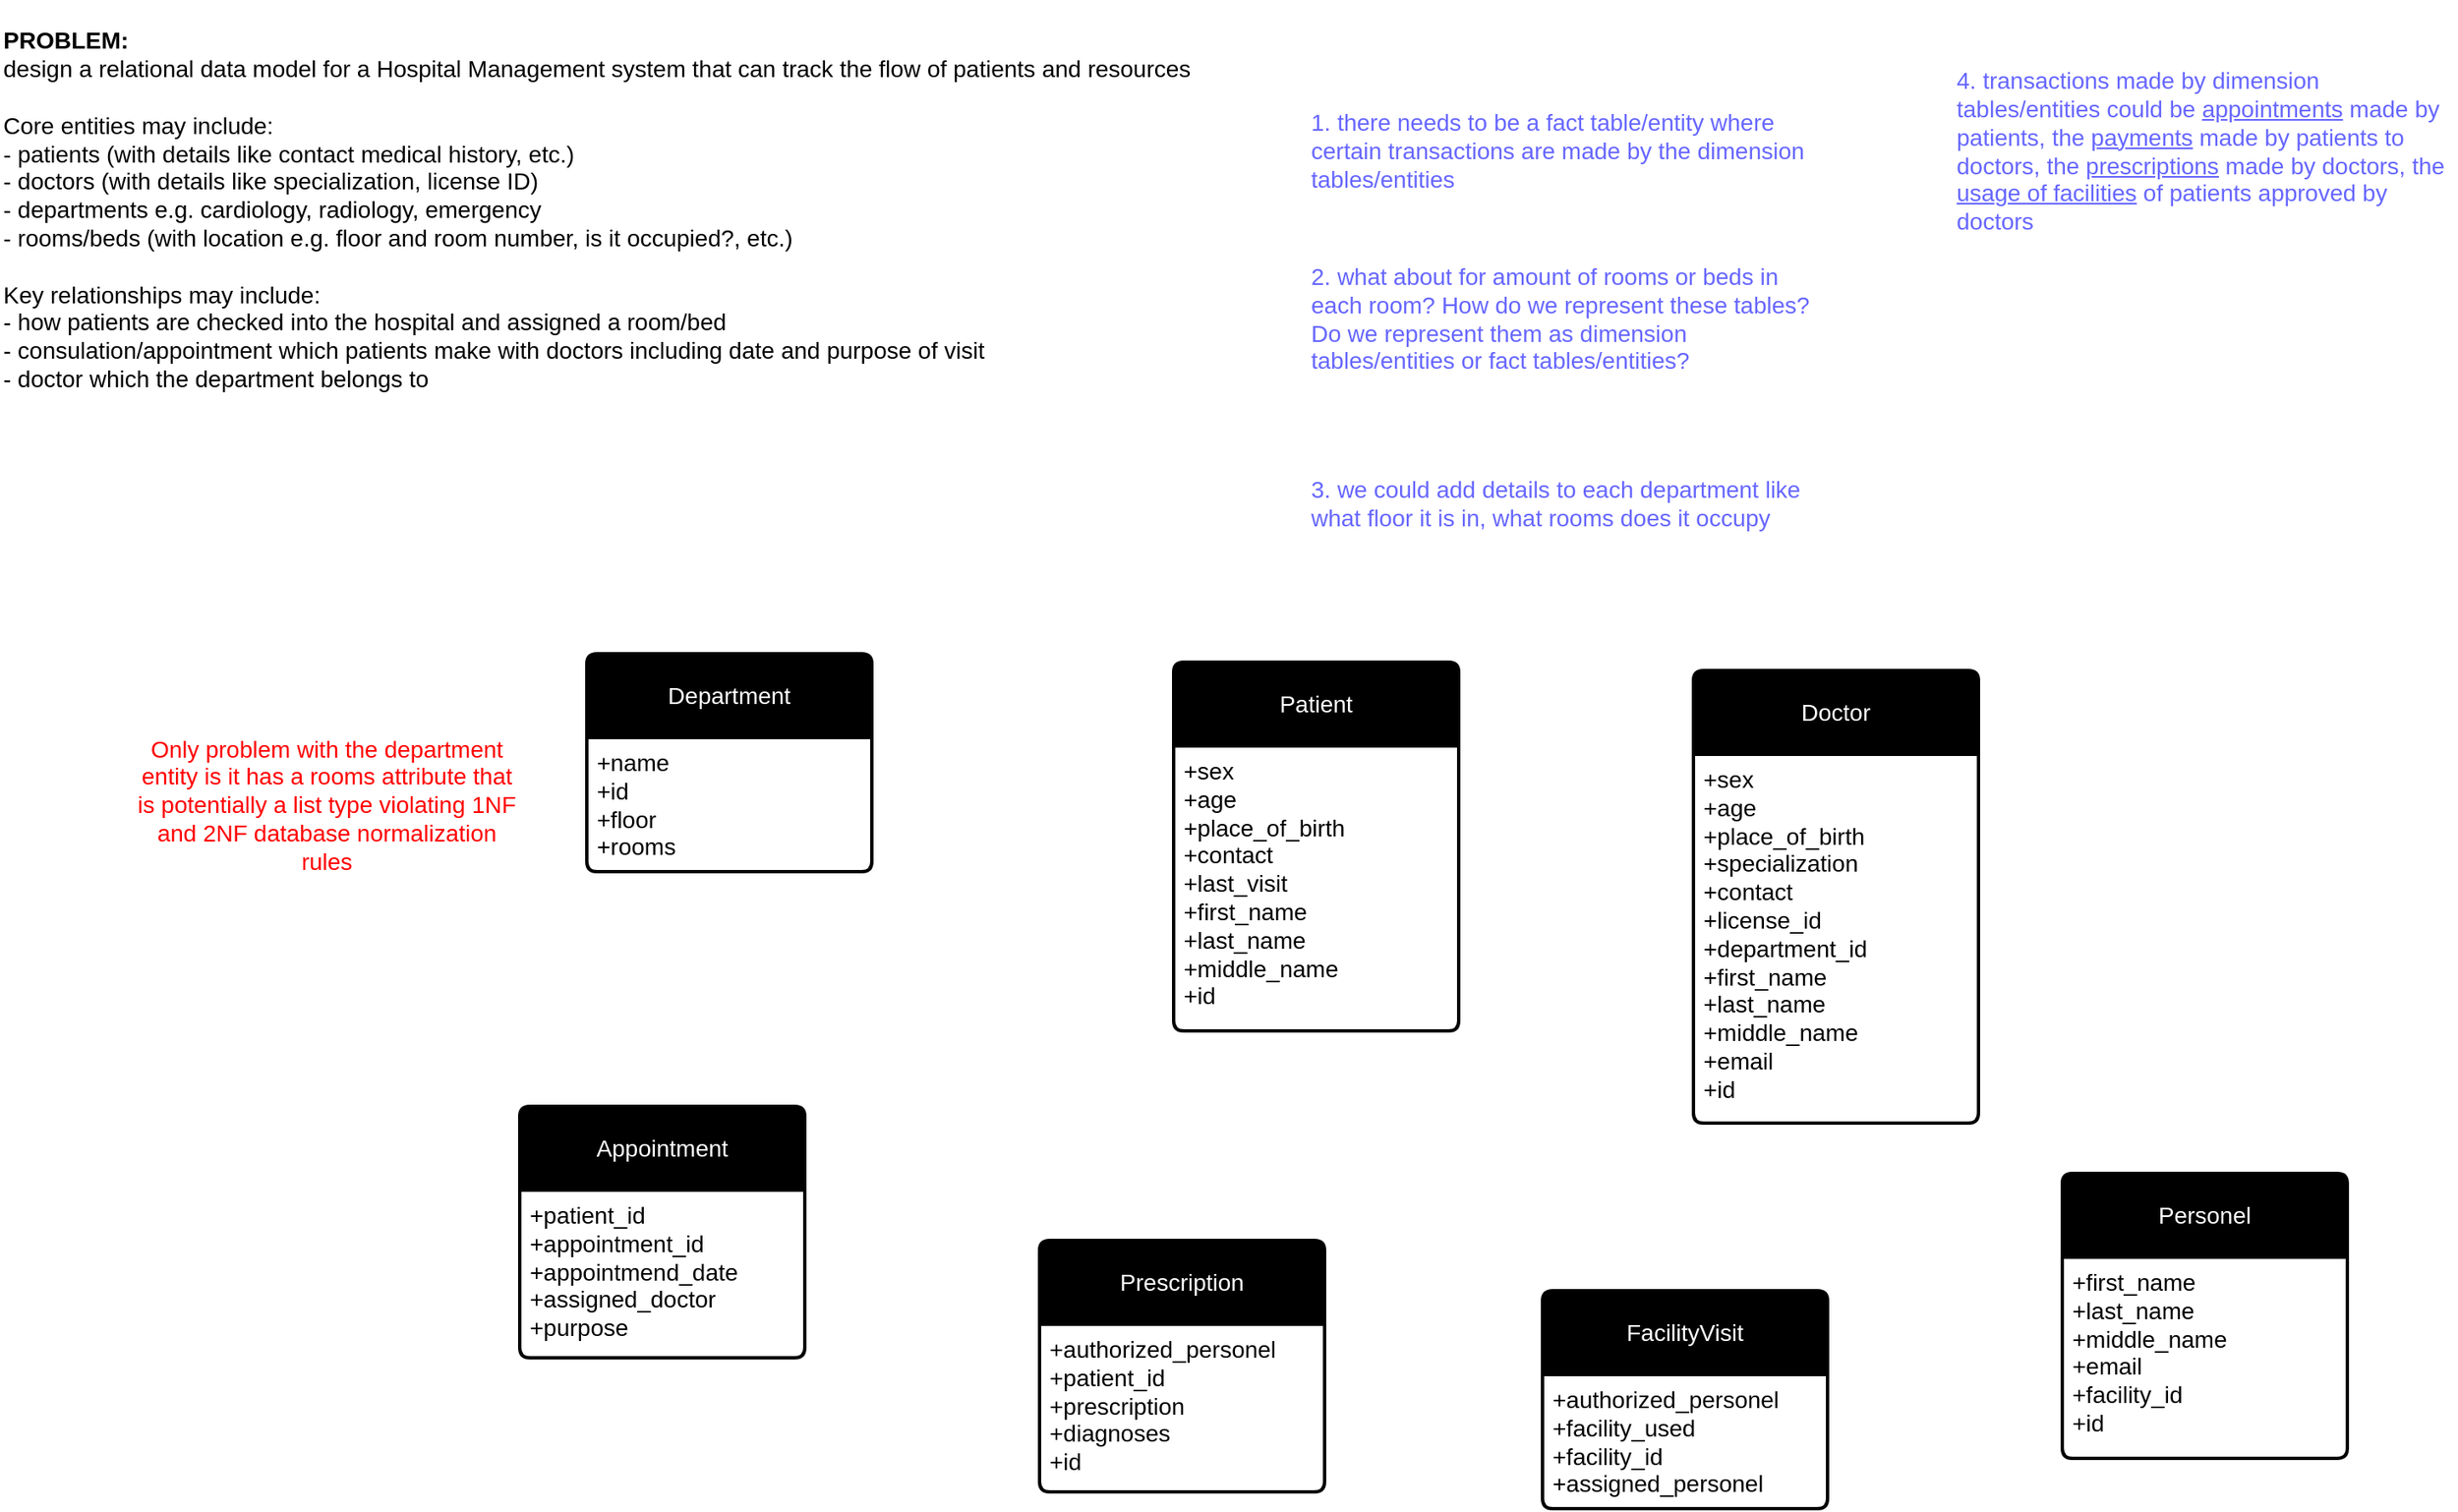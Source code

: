 <mxfile version="28.2.7">
  <diagram name="Page-1" id="xd23shvON2OgnjN9HKNj">
    <mxGraphModel dx="1895" dy="958" grid="1" gridSize="10" guides="1" tooltips="1" connect="1" arrows="1" fold="1" page="1" pageScale="1" pageWidth="850" pageHeight="1100" math="0" shadow="0">
      <root>
        <mxCell id="0" />
        <mxCell id="1" parent="0" />
        <mxCell id="D7DD2PTMReRadF5jAejt-17" value="&lt;font style=&quot;color: rgb(255, 255, 255);&quot;&gt;Department&lt;/font&gt;" style="swimlane;childLayout=stackLayout;horizontal=1;startSize=50;horizontalStack=0;rounded=1;fontSize=14;fontStyle=0;strokeWidth=2;resizeParent=0;resizeLast=1;shadow=0;dashed=0;align=center;arcSize=4;whiteSpace=wrap;html=1;fillColor=#000000;" vertex="1" parent="1">
          <mxGeometry x="420" y="440" width="170" height="130" as="geometry">
            <mxRectangle x="370" y="190" width="110" height="50" as="alternateBounds" />
          </mxGeometry>
        </mxCell>
        <mxCell id="D7DD2PTMReRadF5jAejt-18" value="&lt;font style=&quot;font-size: 14px;&quot;&gt;+name&lt;br&gt;+id&lt;br&gt;+floor&lt;/font&gt;&lt;div&gt;&lt;font style=&quot;font-size: 14px;&quot;&gt;+rooms&lt;/font&gt;&lt;/div&gt;" style="align=left;strokeColor=none;fillColor=none;spacingLeft=4;spacingRight=4;fontSize=12;verticalAlign=top;resizable=0;rotatable=0;part=1;html=1;whiteSpace=wrap;" vertex="1" parent="D7DD2PTMReRadF5jAejt-17">
          <mxGeometry y="50" width="170" height="80" as="geometry" />
        </mxCell>
        <mxCell id="D7DD2PTMReRadF5jAejt-19" value="&lt;font style=&quot;color: rgb(255, 255, 255);&quot;&gt;Patient&lt;/font&gt;" style="swimlane;childLayout=stackLayout;horizontal=1;startSize=50;horizontalStack=0;rounded=1;fontSize=14;fontStyle=0;strokeWidth=2;resizeParent=0;resizeLast=1;shadow=0;dashed=0;align=center;arcSize=4;whiteSpace=wrap;html=1;fillColor=#000000;" vertex="1" parent="1">
          <mxGeometry x="770" y="445" width="170" height="220" as="geometry" />
        </mxCell>
        <mxCell id="D7DD2PTMReRadF5jAejt-20" value="&lt;font style=&quot;font-size: 14px;&quot;&gt;+sex&lt;br&gt;+age&lt;br&gt;+place_of_birth&lt;/font&gt;&lt;div&gt;&lt;font style=&quot;font-size: 14px;&quot;&gt;+contact&lt;/font&gt;&lt;/div&gt;&lt;div&gt;&lt;font style=&quot;font-size: 14px;&quot;&gt;+last_visit&lt;/font&gt;&lt;/div&gt;&lt;div&gt;&lt;font style=&quot;font-size: 14px;&quot;&gt;+first_name&lt;/font&gt;&lt;/div&gt;&lt;div&gt;&lt;font style=&quot;font-size: 14px;&quot;&gt;+last_name&lt;/font&gt;&lt;/div&gt;&lt;div&gt;&lt;font style=&quot;font-size: 14px;&quot;&gt;+middle_name&lt;/font&gt;&lt;/div&gt;&lt;div&gt;&lt;font style=&quot;font-size: 14px;&quot;&gt;+id&lt;/font&gt;&lt;/div&gt;" style="align=left;strokeColor=none;fillColor=none;spacingLeft=4;spacingRight=4;fontSize=12;verticalAlign=top;resizable=0;rotatable=0;part=1;html=1;whiteSpace=wrap;" vertex="1" parent="D7DD2PTMReRadF5jAejt-19">
          <mxGeometry y="50" width="170" height="170" as="geometry" />
        </mxCell>
        <mxCell id="D7DD2PTMReRadF5jAejt-21" value="&lt;font style=&quot;color: rgb(255, 255, 255);&quot;&gt;Doctor&lt;/font&gt;" style="swimlane;childLayout=stackLayout;horizontal=1;startSize=50;horizontalStack=0;rounded=1;fontSize=14;fontStyle=0;strokeWidth=2;resizeParent=0;resizeLast=1;shadow=0;dashed=0;align=center;arcSize=4;whiteSpace=wrap;html=1;fillColor=#000000;" vertex="1" parent="1">
          <mxGeometry x="1080" y="450" width="170" height="270" as="geometry" />
        </mxCell>
        <mxCell id="D7DD2PTMReRadF5jAejt-22" value="&lt;font style=&quot;font-size: 14px;&quot;&gt;+sex&lt;br&gt;+age&lt;br&gt;+place_of_birth&lt;/font&gt;&lt;div&gt;&lt;span style=&quot;font-size: 14px;&quot;&gt;+specialization&lt;/span&gt;&lt;/div&gt;&lt;div&gt;&lt;div&gt;&lt;font style=&quot;font-size: 14px;&quot;&gt;+contact&lt;/font&gt;&lt;/div&gt;&lt;div&gt;&lt;font style=&quot;font-size: 14px;&quot;&gt;+license_id&lt;/font&gt;&lt;/div&gt;&lt;div&gt;&lt;font style=&quot;font-size: 14px;&quot;&gt;+department_id&lt;/font&gt;&lt;/div&gt;&lt;div&gt;&lt;font style=&quot;font-size: 14px;&quot;&gt;+first_name&lt;/font&gt;&lt;/div&gt;&lt;div&gt;&lt;font style=&quot;font-size: 14px;&quot;&gt;+last_name&lt;/font&gt;&lt;/div&gt;&lt;div&gt;&lt;font style=&quot;font-size: 14px;&quot;&gt;+middle_name&lt;/font&gt;&lt;/div&gt;&lt;div&gt;&lt;font style=&quot;font-size: 14px;&quot;&gt;+email&lt;/font&gt;&lt;/div&gt;&lt;div&gt;&lt;font style=&quot;font-size: 14px;&quot;&gt;+id&lt;/font&gt;&lt;/div&gt;&lt;/div&gt;" style="align=left;strokeColor=none;fillColor=none;spacingLeft=4;spacingRight=4;fontSize=12;verticalAlign=top;resizable=0;rotatable=0;part=1;html=1;whiteSpace=wrap;" vertex="1" parent="D7DD2PTMReRadF5jAejt-21">
          <mxGeometry y="50" width="170" height="220" as="geometry" />
        </mxCell>
        <mxCell id="D7DD2PTMReRadF5jAejt-23" value="&lt;font style=&quot;color: rgb(255, 255, 255);&quot;&gt;FacilityVisit&lt;/font&gt;" style="swimlane;childLayout=stackLayout;horizontal=1;startSize=50;horizontalStack=0;rounded=1;fontSize=14;fontStyle=0;strokeWidth=2;resizeParent=0;resizeLast=1;shadow=0;dashed=0;align=center;arcSize=4;whiteSpace=wrap;html=1;fillColor=#000000;" vertex="1" parent="1">
          <mxGeometry x="990" y="820" width="170" height="130" as="geometry" />
        </mxCell>
        <mxCell id="D7DD2PTMReRadF5jAejt-24" value="&lt;font style=&quot;font-size: 14px;&quot;&gt;+authorized_personel&lt;br&gt;+facility_used&lt;br&gt;+facility_id&lt;/font&gt;&lt;div&gt;&lt;font style=&quot;font-size: 14px;&quot;&gt;+assigned_personel&lt;/font&gt;&lt;/div&gt;" style="align=left;strokeColor=none;fillColor=none;spacingLeft=4;spacingRight=4;fontSize=12;verticalAlign=top;resizable=0;rotatable=0;part=1;html=1;whiteSpace=wrap;" vertex="1" parent="D7DD2PTMReRadF5jAejt-23">
          <mxGeometry y="50" width="170" height="80" as="geometry" />
        </mxCell>
        <mxCell id="D7DD2PTMReRadF5jAejt-25" value="&lt;font style=&quot;color: rgb(255, 255, 255);&quot;&gt;Prescription&lt;/font&gt;" style="swimlane;childLayout=stackLayout;horizontal=1;startSize=50;horizontalStack=0;rounded=1;fontSize=14;fontStyle=0;strokeWidth=2;resizeParent=0;resizeLast=1;shadow=0;dashed=0;align=center;arcSize=4;whiteSpace=wrap;html=1;fillColor=#000000;" vertex="1" parent="1">
          <mxGeometry x="690" y="790" width="170" height="150" as="geometry" />
        </mxCell>
        <mxCell id="D7DD2PTMReRadF5jAejt-26" value="&lt;font style=&quot;font-size: 14px;&quot;&gt;+authorized_personel&lt;br&gt;+patient_id&lt;br&gt;+prescription&lt;/font&gt;&lt;div&gt;&lt;font style=&quot;font-size: 14px;&quot;&gt;+diagnoses&lt;/font&gt;&lt;/div&gt;&lt;div&gt;&lt;font style=&quot;font-size: 14px;&quot;&gt;+id&lt;/font&gt;&lt;/div&gt;" style="align=left;strokeColor=none;fillColor=none;spacingLeft=4;spacingRight=4;fontSize=12;verticalAlign=top;resizable=0;rotatable=0;part=1;html=1;whiteSpace=wrap;" vertex="1" parent="D7DD2PTMReRadF5jAejt-25">
          <mxGeometry y="50" width="170" height="100" as="geometry" />
        </mxCell>
        <mxCell id="D7DD2PTMReRadF5jAejt-27" value="&lt;font style=&quot;color: rgb(255, 255, 255);&quot;&gt;Personel&lt;/font&gt;" style="swimlane;childLayout=stackLayout;horizontal=1;startSize=50;horizontalStack=0;rounded=1;fontSize=14;fontStyle=0;strokeWidth=2;resizeParent=0;resizeLast=1;shadow=0;dashed=0;align=center;arcSize=4;whiteSpace=wrap;html=1;fillColor=#000000;" vertex="1" parent="1">
          <mxGeometry x="1300" y="750" width="170" height="170" as="geometry" />
        </mxCell>
        <mxCell id="D7DD2PTMReRadF5jAejt-28" value="&lt;font style=&quot;font-size: 14px;&quot;&gt;+first_name&lt;br&gt;+last_name&lt;br&gt;+middle_name&lt;/font&gt;&lt;div&gt;&lt;font style=&quot;font-size: 14px;&quot;&gt;+email&lt;/font&gt;&lt;/div&gt;&lt;div&gt;&lt;font style=&quot;font-size: 14px;&quot;&gt;+facility_id&lt;/font&gt;&lt;/div&gt;&lt;div&gt;&lt;font style=&quot;font-size: 14px;&quot;&gt;+id&lt;/font&gt;&lt;/div&gt;" style="align=left;strokeColor=none;fillColor=none;spacingLeft=4;spacingRight=4;fontSize=12;verticalAlign=top;resizable=0;rotatable=0;part=1;html=1;whiteSpace=wrap;" vertex="1" parent="D7DD2PTMReRadF5jAejt-27">
          <mxGeometry y="50" width="170" height="120" as="geometry" />
        </mxCell>
        <mxCell id="D7DD2PTMReRadF5jAejt-29" value="&lt;font style=&quot;color: rgb(255, 255, 255);&quot;&gt;Appointment&lt;/font&gt;" style="swimlane;childLayout=stackLayout;horizontal=1;startSize=50;horizontalStack=0;rounded=1;fontSize=14;fontStyle=0;strokeWidth=2;resizeParent=0;resizeLast=1;shadow=0;dashed=0;align=center;arcSize=4;whiteSpace=wrap;html=1;fillColor=#000000;" vertex="1" parent="1">
          <mxGeometry x="380" y="710" width="170" height="150" as="geometry" />
        </mxCell>
        <mxCell id="D7DD2PTMReRadF5jAejt-30" value="&lt;font style=&quot;font-size: 14px;&quot;&gt;+patient_id&lt;br&gt;+appointment_id&lt;br&gt;+appointmend_date&lt;/font&gt;&lt;div&gt;&lt;font style=&quot;font-size: 14px;&quot;&gt;+assigned_doctor&lt;/font&gt;&lt;/div&gt;&lt;div&gt;&lt;font style=&quot;font-size: 14px;&quot;&gt;+purpose&lt;/font&gt;&lt;/div&gt;" style="align=left;strokeColor=none;fillColor=none;spacingLeft=4;spacingRight=4;fontSize=12;verticalAlign=top;resizable=0;rotatable=0;part=1;html=1;whiteSpace=wrap;" vertex="1" parent="D7DD2PTMReRadF5jAejt-29">
          <mxGeometry y="50" width="170" height="100" as="geometry" />
        </mxCell>
        <mxCell id="D7DD2PTMReRadF5jAejt-35" value="&lt;font style=&quot;font-size: 14px; color: rgb(255, 0, 0);&quot;&gt;Only problem with the department entity is it has a rooms attribute that is potentially a list type violating 1NF and 2NF database normalization rules&lt;/font&gt;" style="text;html=1;whiteSpace=wrap;strokeColor=none;fillColor=none;align=center;verticalAlign=middle;rounded=0;" vertex="1" parent="1">
          <mxGeometry x="150" y="460" width="230" height="140" as="geometry" />
        </mxCell>
        <mxCell id="D7DD2PTMReRadF5jAejt-36" value="&lt;div&gt;&lt;span style=&quot;font-size: 14px;&quot;&gt;&lt;b&gt;PROBLEM:&lt;/b&gt;&lt;/span&gt;&lt;/div&gt;&lt;div&gt;&lt;span style=&quot;font-size: 14px;&quot;&gt;design a relational data model for a Hospital Management system that can track the flow of patients and resources&lt;/span&gt;&lt;/div&gt;&lt;div&gt;&lt;span style=&quot;font-size: 14px;&quot;&gt;&lt;br&gt;&lt;/span&gt;&lt;/div&gt;&lt;div&gt;&lt;span style=&quot;font-size: 14px;&quot;&gt;Core entities may include:&lt;/span&gt;&lt;/div&gt;&lt;div&gt;&lt;span style=&quot;font-size: 14px;&quot;&gt;- patients (with details like contact medical history, etc.)&lt;/span&gt;&lt;/div&gt;&lt;div&gt;&lt;span style=&quot;font-size: 14px;&quot;&gt;- doctors (with details like specialization, license ID)&lt;/span&gt;&lt;/div&gt;&lt;div&gt;&lt;span style=&quot;font-size: 14px;&quot;&gt;- departments e.g. cardiology, radiology, emergency&lt;/span&gt;&lt;/div&gt;&lt;div&gt;&lt;span style=&quot;font-size: 14px;&quot;&gt;- rooms/beds (with location e.g. floor and room number, is it occupied?, etc.)&lt;/span&gt;&lt;/div&gt;&lt;div&gt;&lt;span style=&quot;font-size: 14px;&quot;&gt;&lt;br&gt;&lt;/span&gt;&lt;/div&gt;&lt;div&gt;&lt;span style=&quot;font-size: 14px;&quot;&gt;Key relationships may include:&lt;/span&gt;&lt;/div&gt;&lt;div&gt;&lt;span style=&quot;font-size: 14px;&quot;&gt;- how patients are checked into the hospital and assigned a room/bed&lt;/span&gt;&lt;/div&gt;&lt;div&gt;&lt;span style=&quot;font-size: 14px;&quot;&gt;- consulation/appointment which patients make with doctors including date and purpose of visit&lt;/span&gt;&lt;/div&gt;&lt;div&gt;&lt;span style=&quot;font-size: 14px;&quot;&gt;- doctor which the department belongs to&lt;/span&gt;&lt;/div&gt;" style="text;html=1;whiteSpace=wrap;strokeColor=none;fillColor=none;align=left;verticalAlign=middle;rounded=0;" vertex="1" parent="1">
          <mxGeometry x="70" y="50" width="770" height="250" as="geometry" />
        </mxCell>
        <mxCell id="D7DD2PTMReRadF5jAejt-37" value="&lt;font style=&quot;font-size: 14px; color: rgb(102, 102, 255);&quot;&gt;1. there needs to be a fact table/entity where certain transactions are made by the dimension tables/entities&lt;/font&gt;" style="text;html=1;whiteSpace=wrap;strokeColor=none;fillColor=none;align=left;verticalAlign=middle;rounded=0;" vertex="1" parent="1">
          <mxGeometry x="850" y="80" width="300" height="120" as="geometry" />
        </mxCell>
        <mxCell id="D7DD2PTMReRadF5jAejt-38" value="&lt;font style=&quot;font-size: 14px; color: rgb(102, 102, 255);&quot;&gt;2. what about for amount of rooms or beds in each room? How do we represent these tables? Do we represent them as dimension tables/entities or fact tables/entities?&lt;/font&gt;" style="text;html=1;whiteSpace=wrap;strokeColor=none;fillColor=none;align=left;verticalAlign=middle;rounded=0;" vertex="1" parent="1">
          <mxGeometry x="850" y="180" width="300" height="120" as="geometry" />
        </mxCell>
        <mxCell id="D7DD2PTMReRadF5jAejt-39" value="&lt;font style=&quot;font-size: 14px; color: rgb(102, 102, 255);&quot;&gt;3. we could add details to each department like what floor it is in, what rooms does it occupy&lt;/font&gt;" style="text;html=1;whiteSpace=wrap;strokeColor=none;fillColor=none;align=left;verticalAlign=middle;rounded=0;" vertex="1" parent="1">
          <mxGeometry x="850" y="290" width="300" height="120" as="geometry" />
        </mxCell>
        <mxCell id="D7DD2PTMReRadF5jAejt-40" value="&lt;font style=&quot;font-size: 14px; color: rgb(102, 102, 255);&quot;&gt;4. transactions made by dimension tables/entities could be &lt;u&gt;appointments&lt;/u&gt; made by patients, the &lt;u&gt;payments&lt;/u&gt; made by patients to doctors, the &lt;u&gt;prescriptions&lt;/u&gt; made by doctors, the &lt;u&gt;usage of facilities&lt;/u&gt; of patients approved by doctors&lt;/font&gt;" style="text;html=1;whiteSpace=wrap;strokeColor=none;fillColor=none;align=left;verticalAlign=middle;rounded=0;" vertex="1" parent="1">
          <mxGeometry x="1235" y="80" width="300" height="120" as="geometry" />
        </mxCell>
      </root>
    </mxGraphModel>
  </diagram>
</mxfile>

